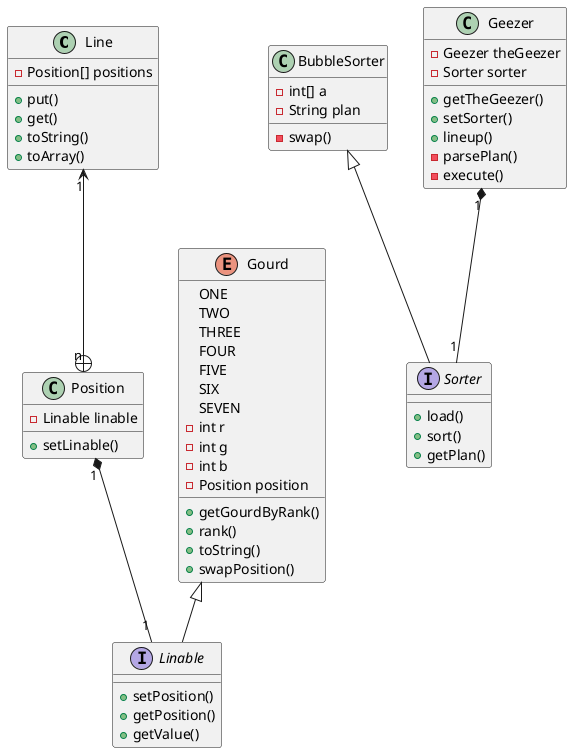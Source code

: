 @startuml class1

class Line
{
    - Position[] positions
    + put()
    + get()
    + toString()
    + toArray()
}

class Position
{
    - Linable linable
    + setLinable()
}

interface Linable
{
    + setPosition()
    + getPosition()
    + getValue()
}

Line "1" <--+ "n" Position
Position "1" *-- "1" Linable

class BubbleSorter
{
    - int[] a
    - String plan
    - swap()
}

interface Sorter
{
    + load()
    + sort()
    + getPlan()
}

BubbleSorter <|--Sorter

enum Gourd
{
    ONE
    TWO
    THREE
    FOUR
    FIVE
    SIX
    SEVEN
    - int r
    - int g
    - int b
    - Position position
    + getGourdByRank()
    + rank()
    + toString()
    + swapPosition()
}

Gourd <|-- Linable

class Geezer
{
    - Geezer theGeezer
    - Sorter sorter
    + getTheGeezer()
    + setSorter()
    + lineup()
    - parsePlan()
    - execute()
}

Geezer "1" *-- "1" Sorter

@enduml